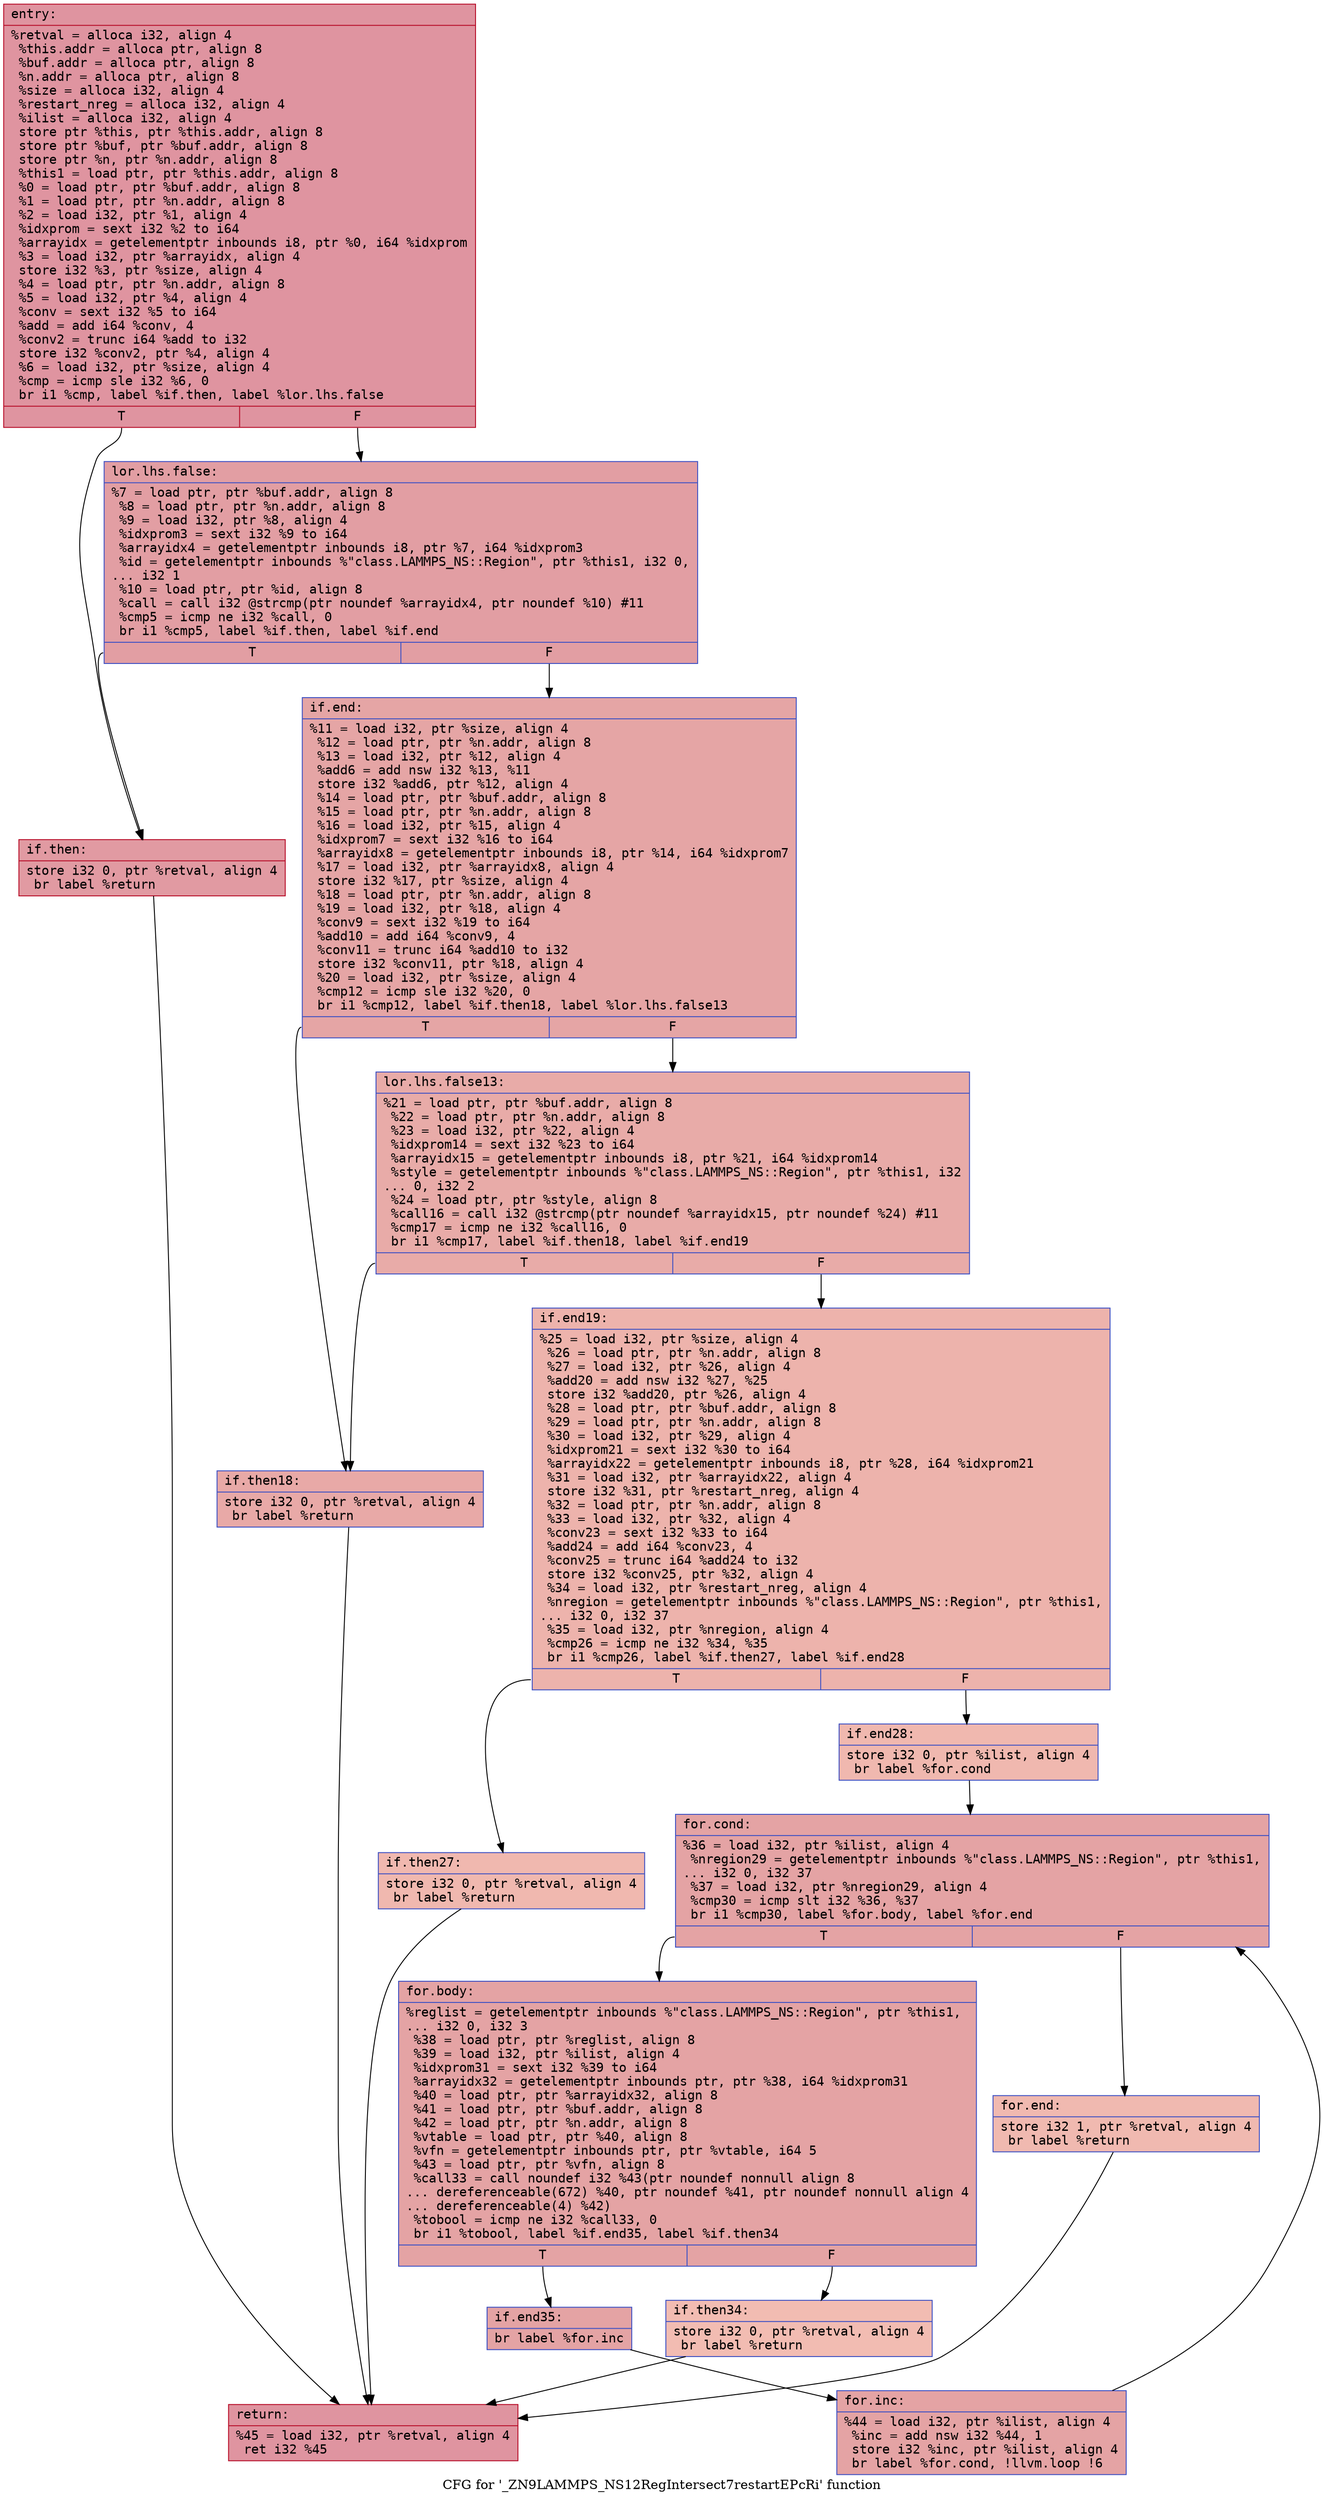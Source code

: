 digraph "CFG for '_ZN9LAMMPS_NS12RegIntersect7restartEPcRi' function" {
	label="CFG for '_ZN9LAMMPS_NS12RegIntersect7restartEPcRi' function";

	Node0x564001206700 [shape=record,color="#b70d28ff", style=filled, fillcolor="#b70d2870" fontname="Courier",label="{entry:\l|  %retval = alloca i32, align 4\l  %this.addr = alloca ptr, align 8\l  %buf.addr = alloca ptr, align 8\l  %n.addr = alloca ptr, align 8\l  %size = alloca i32, align 4\l  %restart_nreg = alloca i32, align 4\l  %ilist = alloca i32, align 4\l  store ptr %this, ptr %this.addr, align 8\l  store ptr %buf, ptr %buf.addr, align 8\l  store ptr %n, ptr %n.addr, align 8\l  %this1 = load ptr, ptr %this.addr, align 8\l  %0 = load ptr, ptr %buf.addr, align 8\l  %1 = load ptr, ptr %n.addr, align 8\l  %2 = load i32, ptr %1, align 4\l  %idxprom = sext i32 %2 to i64\l  %arrayidx = getelementptr inbounds i8, ptr %0, i64 %idxprom\l  %3 = load i32, ptr %arrayidx, align 4\l  store i32 %3, ptr %size, align 4\l  %4 = load ptr, ptr %n.addr, align 8\l  %5 = load i32, ptr %4, align 4\l  %conv = sext i32 %5 to i64\l  %add = add i64 %conv, 4\l  %conv2 = trunc i64 %add to i32\l  store i32 %conv2, ptr %4, align 4\l  %6 = load i32, ptr %size, align 4\l  %cmp = icmp sle i32 %6, 0\l  br i1 %cmp, label %if.then, label %lor.lhs.false\l|{<s0>T|<s1>F}}"];
	Node0x564001206700:s0 -> Node0x564001207690[tooltip="entry -> if.then\nProbability 50.00%" ];
	Node0x564001206700:s1 -> Node0x564001207700[tooltip="entry -> lor.lhs.false\nProbability 50.00%" ];
	Node0x564001207700 [shape=record,color="#3d50c3ff", style=filled, fillcolor="#be242e70" fontname="Courier",label="{lor.lhs.false:\l|  %7 = load ptr, ptr %buf.addr, align 8\l  %8 = load ptr, ptr %n.addr, align 8\l  %9 = load i32, ptr %8, align 4\l  %idxprom3 = sext i32 %9 to i64\l  %arrayidx4 = getelementptr inbounds i8, ptr %7, i64 %idxprom3\l  %id = getelementptr inbounds %\"class.LAMMPS_NS::Region\", ptr %this1, i32 0,\l... i32 1\l  %10 = load ptr, ptr %id, align 8\l  %call = call i32 @strcmp(ptr noundef %arrayidx4, ptr noundef %10) #11\l  %cmp5 = icmp ne i32 %call, 0\l  br i1 %cmp5, label %if.then, label %if.end\l|{<s0>T|<s1>F}}"];
	Node0x564001207700:s0 -> Node0x564001207690[tooltip="lor.lhs.false -> if.then\nProbability 62.50%" ];
	Node0x564001207700:s1 -> Node0x564001206fc0[tooltip="lor.lhs.false -> if.end\nProbability 37.50%" ];
	Node0x564001207690 [shape=record,color="#b70d28ff", style=filled, fillcolor="#bb1b2c70" fontname="Courier",label="{if.then:\l|  store i32 0, ptr %retval, align 4\l  br label %return\l}"];
	Node0x564001207690 -> Node0x5640012070e0[tooltip="if.then -> return\nProbability 100.00%" ];
	Node0x564001206fc0 [shape=record,color="#3d50c3ff", style=filled, fillcolor="#c5333470" fontname="Courier",label="{if.end:\l|  %11 = load i32, ptr %size, align 4\l  %12 = load ptr, ptr %n.addr, align 8\l  %13 = load i32, ptr %12, align 4\l  %add6 = add nsw i32 %13, %11\l  store i32 %add6, ptr %12, align 4\l  %14 = load ptr, ptr %buf.addr, align 8\l  %15 = load ptr, ptr %n.addr, align 8\l  %16 = load i32, ptr %15, align 4\l  %idxprom7 = sext i32 %16 to i64\l  %arrayidx8 = getelementptr inbounds i8, ptr %14, i64 %idxprom7\l  %17 = load i32, ptr %arrayidx8, align 4\l  store i32 %17, ptr %size, align 4\l  %18 = load ptr, ptr %n.addr, align 8\l  %19 = load i32, ptr %18, align 4\l  %conv9 = sext i32 %19 to i64\l  %add10 = add i64 %conv9, 4\l  %conv11 = trunc i64 %add10 to i32\l  store i32 %conv11, ptr %18, align 4\l  %20 = load i32, ptr %size, align 4\l  %cmp12 = icmp sle i32 %20, 0\l  br i1 %cmp12, label %if.then18, label %lor.lhs.false13\l|{<s0>T|<s1>F}}"];
	Node0x564001206fc0:s0 -> Node0x564001208eb0[tooltip="if.end -> if.then18\nProbability 50.00%" ];
	Node0x564001206fc0:s1 -> Node0x564001208f30[tooltip="if.end -> lor.lhs.false13\nProbability 50.00%" ];
	Node0x564001208f30 [shape=record,color="#3d50c3ff", style=filled, fillcolor="#cc403a70" fontname="Courier",label="{lor.lhs.false13:\l|  %21 = load ptr, ptr %buf.addr, align 8\l  %22 = load ptr, ptr %n.addr, align 8\l  %23 = load i32, ptr %22, align 4\l  %idxprom14 = sext i32 %23 to i64\l  %arrayidx15 = getelementptr inbounds i8, ptr %21, i64 %idxprom14\l  %style = getelementptr inbounds %\"class.LAMMPS_NS::Region\", ptr %this1, i32\l... 0, i32 2\l  %24 = load ptr, ptr %style, align 8\l  %call16 = call i32 @strcmp(ptr noundef %arrayidx15, ptr noundef %24) #11\l  %cmp17 = icmp ne i32 %call16, 0\l  br i1 %cmp17, label %if.then18, label %if.end19\l|{<s0>T|<s1>F}}"];
	Node0x564001208f30:s0 -> Node0x564001208eb0[tooltip="lor.lhs.false13 -> if.then18\nProbability 62.50%" ];
	Node0x564001208f30:s1 -> Node0x5640012096b0[tooltip="lor.lhs.false13 -> if.end19\nProbability 37.50%" ];
	Node0x564001208eb0 [shape=record,color="#3d50c3ff", style=filled, fillcolor="#ca3b3770" fontname="Courier",label="{if.then18:\l|  store i32 0, ptr %retval, align 4\l  br label %return\l}"];
	Node0x564001208eb0 -> Node0x5640012070e0[tooltip="if.then18 -> return\nProbability 100.00%" ];
	Node0x5640012096b0 [shape=record,color="#3d50c3ff", style=filled, fillcolor="#d6524470" fontname="Courier",label="{if.end19:\l|  %25 = load i32, ptr %size, align 4\l  %26 = load ptr, ptr %n.addr, align 8\l  %27 = load i32, ptr %26, align 4\l  %add20 = add nsw i32 %27, %25\l  store i32 %add20, ptr %26, align 4\l  %28 = load ptr, ptr %buf.addr, align 8\l  %29 = load ptr, ptr %n.addr, align 8\l  %30 = load i32, ptr %29, align 4\l  %idxprom21 = sext i32 %30 to i64\l  %arrayidx22 = getelementptr inbounds i8, ptr %28, i64 %idxprom21\l  %31 = load i32, ptr %arrayidx22, align 4\l  store i32 %31, ptr %restart_nreg, align 4\l  %32 = load ptr, ptr %n.addr, align 8\l  %33 = load i32, ptr %32, align 4\l  %conv23 = sext i32 %33 to i64\l  %add24 = add i64 %conv23, 4\l  %conv25 = trunc i64 %add24 to i32\l  store i32 %conv25, ptr %32, align 4\l  %34 = load i32, ptr %restart_nreg, align 4\l  %nregion = getelementptr inbounds %\"class.LAMMPS_NS::Region\", ptr %this1,\l... i32 0, i32 37\l  %35 = load i32, ptr %nregion, align 4\l  %cmp26 = icmp ne i32 %34, %35\l  br i1 %cmp26, label %if.then27, label %if.end28\l|{<s0>T|<s1>F}}"];
	Node0x5640012096b0:s0 -> Node0x5640011979f0[tooltip="if.end19 -> if.then27\nProbability 50.00%" ];
	Node0x5640012096b0:s1 -> Node0x5640011983f0[tooltip="if.end19 -> if.end28\nProbability 50.00%" ];
	Node0x5640011979f0 [shape=record,color="#3d50c3ff", style=filled, fillcolor="#dc5d4a70" fontname="Courier",label="{if.then27:\l|  store i32 0, ptr %retval, align 4\l  br label %return\l}"];
	Node0x5640011979f0 -> Node0x5640012070e0[tooltip="if.then27 -> return\nProbability 100.00%" ];
	Node0x5640011983f0 [shape=record,color="#3d50c3ff", style=filled, fillcolor="#dc5d4a70" fontname="Courier",label="{if.end28:\l|  store i32 0, ptr %ilist, align 4\l  br label %for.cond\l}"];
	Node0x5640011983f0 -> Node0x56400120ae30[tooltip="if.end28 -> for.cond\nProbability 100.00%" ];
	Node0x56400120ae30 [shape=record,color="#3d50c3ff", style=filled, fillcolor="#c32e3170" fontname="Courier",label="{for.cond:\l|  %36 = load i32, ptr %ilist, align 4\l  %nregion29 = getelementptr inbounds %\"class.LAMMPS_NS::Region\", ptr %this1,\l... i32 0, i32 37\l  %37 = load i32, ptr %nregion29, align 4\l  %cmp30 = icmp slt i32 %36, %37\l  br i1 %cmp30, label %for.body, label %for.end\l|{<s0>T|<s1>F}}"];
	Node0x56400120ae30:s0 -> Node0x56400120b190[tooltip="for.cond -> for.body\nProbability 96.88%" ];
	Node0x56400120ae30:s1 -> Node0x56400120b210[tooltip="for.cond -> for.end\nProbability 3.12%" ];
	Node0x56400120b190 [shape=record,color="#3d50c3ff", style=filled, fillcolor="#c32e3170" fontname="Courier",label="{for.body:\l|  %reglist = getelementptr inbounds %\"class.LAMMPS_NS::Region\", ptr %this1,\l... i32 0, i32 3\l  %38 = load ptr, ptr %reglist, align 8\l  %39 = load i32, ptr %ilist, align 4\l  %idxprom31 = sext i32 %39 to i64\l  %arrayidx32 = getelementptr inbounds ptr, ptr %38, i64 %idxprom31\l  %40 = load ptr, ptr %arrayidx32, align 8\l  %41 = load ptr, ptr %buf.addr, align 8\l  %42 = load ptr, ptr %n.addr, align 8\l  %vtable = load ptr, ptr %40, align 8\l  %vfn = getelementptr inbounds ptr, ptr %vtable, i64 5\l  %43 = load ptr, ptr %vfn, align 8\l  %call33 = call noundef i32 %43(ptr noundef nonnull align 8\l... dereferenceable(672) %40, ptr noundef %41, ptr noundef nonnull align 4\l... dereferenceable(4) %42)\l  %tobool = icmp ne i32 %call33, 0\l  br i1 %tobool, label %if.end35, label %if.then34\l|{<s0>T|<s1>F}}"];
	Node0x56400120b190:s0 -> Node0x56400120bb60[tooltip="for.body -> if.end35\nProbability 96.88%" ];
	Node0x56400120b190:s1 -> Node0x56400120bbb0[tooltip="for.body -> if.then34\nProbability 3.12%" ];
	Node0x56400120bbb0 [shape=record,color="#3d50c3ff", style=filled, fillcolor="#e1675170" fontname="Courier",label="{if.then34:\l|  store i32 0, ptr %retval, align 4\l  br label %return\l}"];
	Node0x56400120bbb0 -> Node0x5640012070e0[tooltip="if.then34 -> return\nProbability 100.00%" ];
	Node0x56400120bb60 [shape=record,color="#3d50c3ff", style=filled, fillcolor="#c32e3170" fontname="Courier",label="{if.end35:\l|  br label %for.inc\l}"];
	Node0x56400120bb60 -> Node0x56400120bdf0[tooltip="if.end35 -> for.inc\nProbability 100.00%" ];
	Node0x56400120bdf0 [shape=record,color="#3d50c3ff", style=filled, fillcolor="#c32e3170" fontname="Courier",label="{for.inc:\l|  %44 = load i32, ptr %ilist, align 4\l  %inc = add nsw i32 %44, 1\l  store i32 %inc, ptr %ilist, align 4\l  br label %for.cond, !llvm.loop !6\l}"];
	Node0x56400120bdf0 -> Node0x56400120ae30[tooltip="for.inc -> for.cond\nProbability 100.00%" ];
	Node0x56400120b210 [shape=record,color="#3d50c3ff", style=filled, fillcolor="#de614d70" fontname="Courier",label="{for.end:\l|  store i32 1, ptr %retval, align 4\l  br label %return\l}"];
	Node0x56400120b210 -> Node0x5640012070e0[tooltip="for.end -> return\nProbability 100.00%" ];
	Node0x5640012070e0 [shape=record,color="#b70d28ff", style=filled, fillcolor="#b70d2870" fontname="Courier",label="{return:\l|  %45 = load i32, ptr %retval, align 4\l  ret i32 %45\l}"];
}
